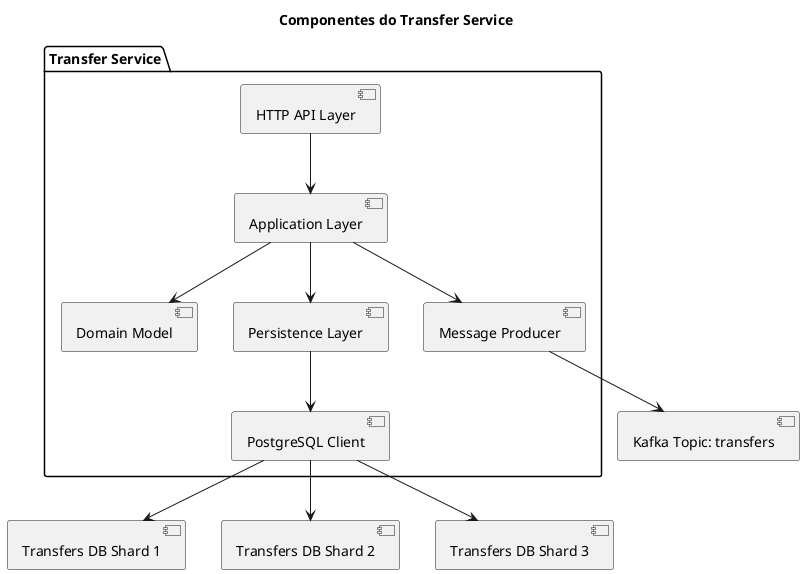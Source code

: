 @startuml Componentes_Transfer
' skinparam componentStyle rectangle
' skinparam shadowing false


title Componentes do Transfer Service

package "Transfer Service" {
    [HTTP API Layer] --> [Application Layer]
    [Application Layer] --> [Domain Model]
    [Application Layer] --> [Message Producer]
    [Application Layer] --> [Persistence Layer]
    [Persistence Layer] --> [PostgreSQL Client]
}

[PostgreSQL Client] --> [Transfers DB Shard 1]
[PostgreSQL Client] --> [Transfers DB Shard 2]
[PostgreSQL Client] --> [Transfers DB Shard 3]

[Message Producer] --> [Kafka Topic: transfers]

@enduml
